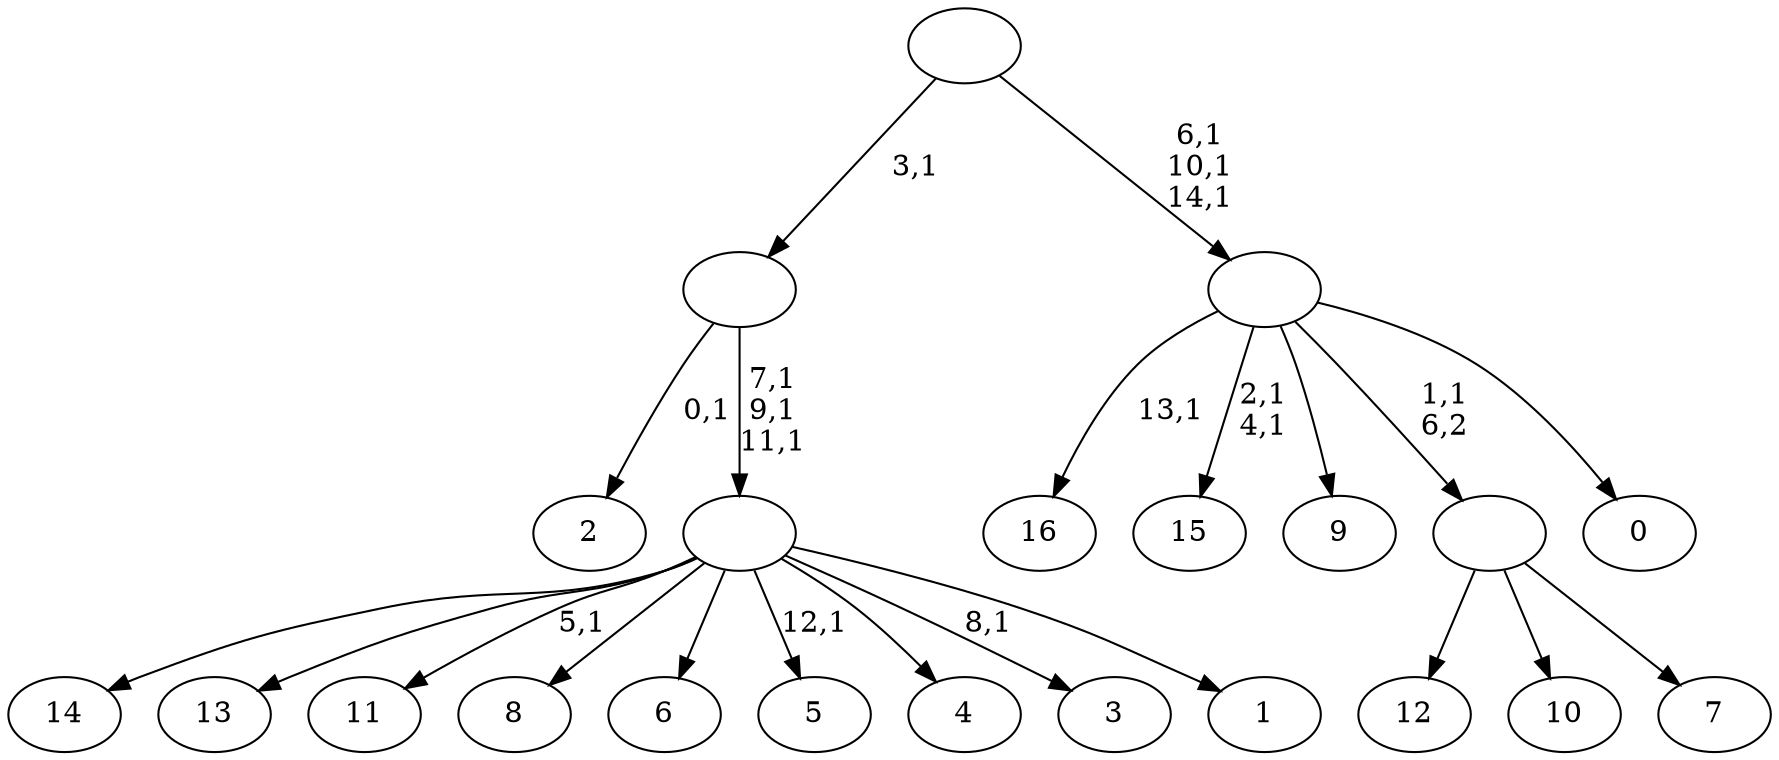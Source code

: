digraph T {
	32 [label="16"]
	30 [label="15"]
	27 [label="14"]
	26 [label="13"]
	25 [label="12"]
	24 [label="11"]
	22 [label="10"]
	21 [label="9"]
	20 [label="8"]
	19 [label="7"]
	18 [label=""]
	17 [label="6"]
	16 [label="5"]
	14 [label="4"]
	13 [label="3"]
	11 [label="2"]
	9 [label="1"]
	8 [label=""]
	5 [label=""]
	4 [label="0"]
	3 [label=""]
	0 [label=""]
	18 -> 25 [label=""]
	18 -> 22 [label=""]
	18 -> 19 [label=""]
	8 -> 13 [label="8,1"]
	8 -> 16 [label="12,1"]
	8 -> 24 [label="5,1"]
	8 -> 27 [label=""]
	8 -> 26 [label=""]
	8 -> 20 [label=""]
	8 -> 17 [label=""]
	8 -> 14 [label=""]
	8 -> 9 [label=""]
	5 -> 8 [label="7,1\n9,1\n11,1"]
	5 -> 11 [label="0,1"]
	3 -> 30 [label="2,1\n4,1"]
	3 -> 32 [label="13,1"]
	3 -> 21 [label=""]
	3 -> 18 [label="1,1\n6,2"]
	3 -> 4 [label=""]
	0 -> 3 [label="6,1\n10,1\n14,1"]
	0 -> 5 [label="3,1"]
}
